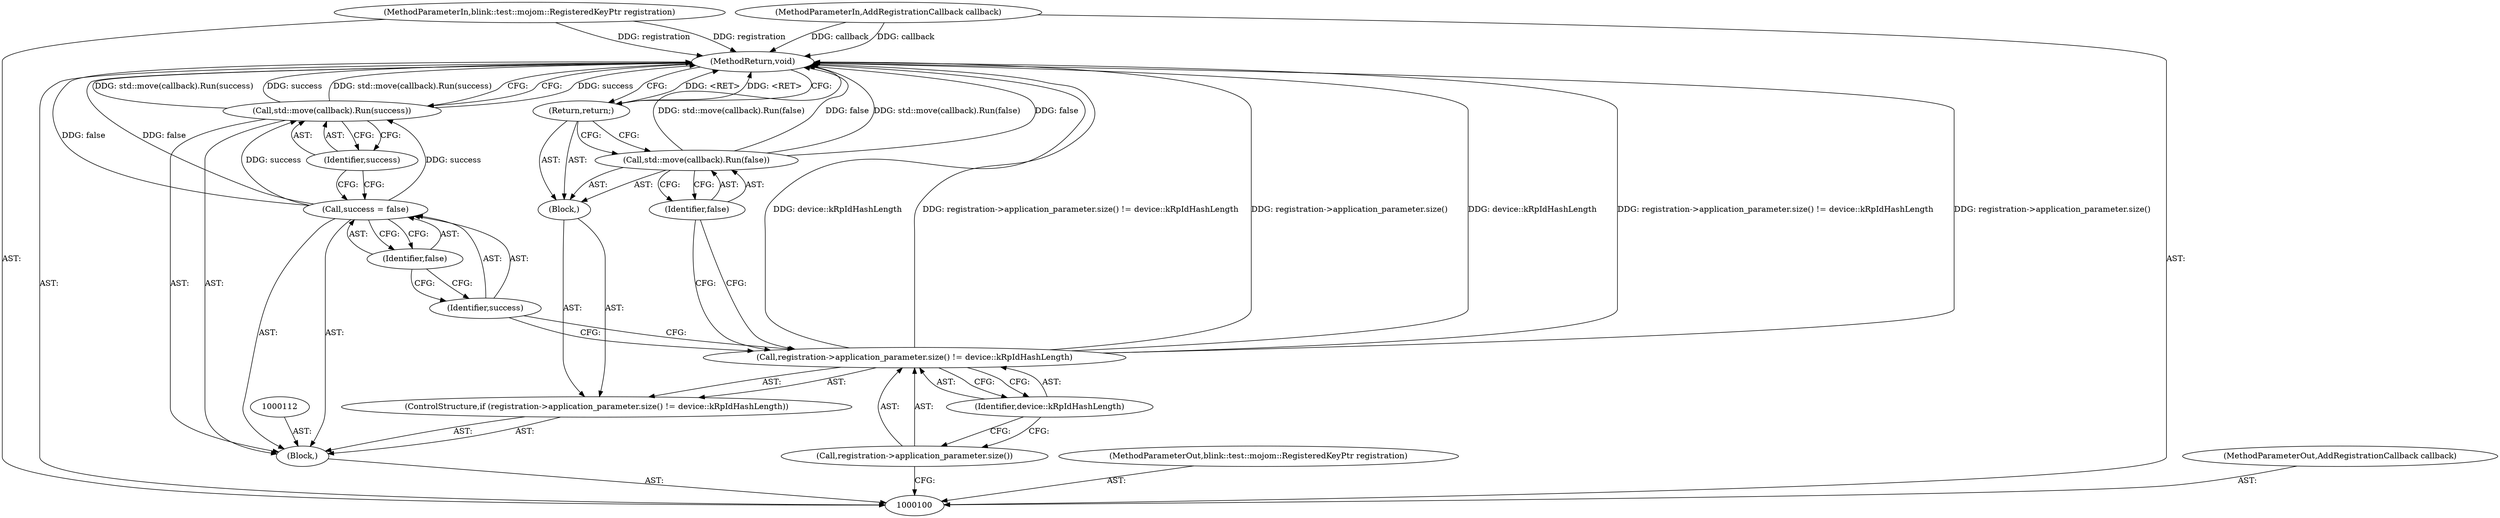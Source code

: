 digraph "0_Chrome_9cfe470d793da6e09b966d435c8fa2ba1625d5fe" {
"1000118" [label="(MethodReturn,void)"];
"1000117" [label="(Identifier,success)"];
"1000116" [label="(Call,std::move(callback).Run(success))"];
"1000101" [label="(MethodParameterIn,blink::test::mojom::RegisteredKeyPtr registration)"];
"1000142" [label="(MethodParameterOut,blink::test::mojom::RegisteredKeyPtr registration)"];
"1000103" [label="(Block,)"];
"1000102" [label="(MethodParameterIn,AddRegistrationCallback callback)"];
"1000143" [label="(MethodParameterOut,AddRegistrationCallback callback)"];
"1000104" [label="(ControlStructure,if (registration->application_parameter.size() != device::kRpIdHashLength))"];
"1000107" [label="(Identifier,device::kRpIdHashLength)"];
"1000105" [label="(Call,registration->application_parameter.size() != device::kRpIdHashLength)"];
"1000106" [label="(Call,registration->application_parameter.size())"];
"1000108" [label="(Block,)"];
"1000110" [label="(Identifier,false)"];
"1000109" [label="(Call,std::move(callback).Run(false))"];
"1000111" [label="(Return,return;)"];
"1000115" [label="(Identifier,false)"];
"1000113" [label="(Call,success = false)"];
"1000114" [label="(Identifier,success)"];
"1000118" -> "1000100"  [label="AST: "];
"1000118" -> "1000111"  [label="CFG: "];
"1000118" -> "1000116"  [label="CFG: "];
"1000111" -> "1000118"  [label="DDG: <RET>"];
"1000116" -> "1000118"  [label="DDG: success"];
"1000116" -> "1000118"  [label="DDG: std::move(callback).Run(success)"];
"1000105" -> "1000118"  [label="DDG: device::kRpIdHashLength"];
"1000105" -> "1000118"  [label="DDG: registration->application_parameter.size() != device::kRpIdHashLength"];
"1000105" -> "1000118"  [label="DDG: registration->application_parameter.size()"];
"1000113" -> "1000118"  [label="DDG: false"];
"1000102" -> "1000118"  [label="DDG: callback"];
"1000101" -> "1000118"  [label="DDG: registration"];
"1000109" -> "1000118"  [label="DDG: false"];
"1000109" -> "1000118"  [label="DDG: std::move(callback).Run(false)"];
"1000117" -> "1000116"  [label="AST: "];
"1000117" -> "1000113"  [label="CFG: "];
"1000116" -> "1000117"  [label="CFG: "];
"1000116" -> "1000103"  [label="AST: "];
"1000116" -> "1000117"  [label="CFG: "];
"1000117" -> "1000116"  [label="AST: "];
"1000118" -> "1000116"  [label="CFG: "];
"1000116" -> "1000118"  [label="DDG: success"];
"1000116" -> "1000118"  [label="DDG: std::move(callback).Run(success)"];
"1000113" -> "1000116"  [label="DDG: success"];
"1000101" -> "1000100"  [label="AST: "];
"1000101" -> "1000118"  [label="DDG: registration"];
"1000142" -> "1000100"  [label="AST: "];
"1000103" -> "1000100"  [label="AST: "];
"1000104" -> "1000103"  [label="AST: "];
"1000112" -> "1000103"  [label="AST: "];
"1000113" -> "1000103"  [label="AST: "];
"1000116" -> "1000103"  [label="AST: "];
"1000102" -> "1000100"  [label="AST: "];
"1000102" -> "1000118"  [label="DDG: callback"];
"1000143" -> "1000100"  [label="AST: "];
"1000104" -> "1000103"  [label="AST: "];
"1000105" -> "1000104"  [label="AST: "];
"1000108" -> "1000104"  [label="AST: "];
"1000107" -> "1000105"  [label="AST: "];
"1000107" -> "1000106"  [label="CFG: "];
"1000105" -> "1000107"  [label="CFG: "];
"1000105" -> "1000104"  [label="AST: "];
"1000105" -> "1000107"  [label="CFG: "];
"1000106" -> "1000105"  [label="AST: "];
"1000107" -> "1000105"  [label="AST: "];
"1000110" -> "1000105"  [label="CFG: "];
"1000114" -> "1000105"  [label="CFG: "];
"1000105" -> "1000118"  [label="DDG: device::kRpIdHashLength"];
"1000105" -> "1000118"  [label="DDG: registration->application_parameter.size() != device::kRpIdHashLength"];
"1000105" -> "1000118"  [label="DDG: registration->application_parameter.size()"];
"1000106" -> "1000105"  [label="AST: "];
"1000106" -> "1000100"  [label="CFG: "];
"1000107" -> "1000106"  [label="CFG: "];
"1000108" -> "1000104"  [label="AST: "];
"1000109" -> "1000108"  [label="AST: "];
"1000111" -> "1000108"  [label="AST: "];
"1000110" -> "1000109"  [label="AST: "];
"1000110" -> "1000105"  [label="CFG: "];
"1000109" -> "1000110"  [label="CFG: "];
"1000109" -> "1000108"  [label="AST: "];
"1000109" -> "1000110"  [label="CFG: "];
"1000110" -> "1000109"  [label="AST: "];
"1000111" -> "1000109"  [label="CFG: "];
"1000109" -> "1000118"  [label="DDG: false"];
"1000109" -> "1000118"  [label="DDG: std::move(callback).Run(false)"];
"1000111" -> "1000108"  [label="AST: "];
"1000111" -> "1000109"  [label="CFG: "];
"1000118" -> "1000111"  [label="CFG: "];
"1000111" -> "1000118"  [label="DDG: <RET>"];
"1000115" -> "1000113"  [label="AST: "];
"1000115" -> "1000114"  [label="CFG: "];
"1000113" -> "1000115"  [label="CFG: "];
"1000113" -> "1000103"  [label="AST: "];
"1000113" -> "1000115"  [label="CFG: "];
"1000114" -> "1000113"  [label="AST: "];
"1000115" -> "1000113"  [label="AST: "];
"1000117" -> "1000113"  [label="CFG: "];
"1000113" -> "1000118"  [label="DDG: false"];
"1000113" -> "1000116"  [label="DDG: success"];
"1000114" -> "1000113"  [label="AST: "];
"1000114" -> "1000105"  [label="CFG: "];
"1000115" -> "1000114"  [label="CFG: "];
}
